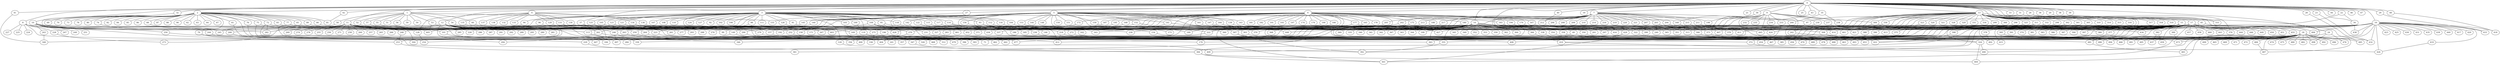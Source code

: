 
graph graphname {
    0 -- 1
0 -- 2
0 -- 3
0 -- 4
0 -- 5
0 -- 6
0 -- 7
0 -- 8
0 -- 9
0 -- 10
0 -- 11
0 -- 12
0 -- 13
0 -- 14
0 -- 15
0 -- 16
0 -- 17
0 -- 18
0 -- 19
0 -- 20
0 -- 21
0 -- 22
0 -- 23
0 -- 24
0 -- 25
0 -- 26
0 -- 27
0 -- 28
0 -- 29
0 -- 30
0 -- 31
0 -- 32
0 -- 33
0 -- 34
0 -- 35
0 -- 36
0 -- 37
0 -- 38
0 -- 39
0 -- 40
0 -- 41
0 -- 42
0 -- 43
0 -- 44
0 -- 45
0 -- 46
0 -- 47
0 -- 48
0 -- 49
0 -- 309
1 -- 50
1 -- 51
1 -- 52
1 -- 53
1 -- 54
1 -- 55
1 -- 56
1 -- 57
1 -- 58
1 -- 59
1 -- 60
1 -- 155
2 -- 61
2 -- 62
2 -- 63
2 -- 64
2 -- 65
2 -- 66
2 -- 67
2 -- 68
2 -- 69
2 -- 70
2 -- 71
2 -- 72
2 -- 73
2 -- 74
2 -- 75
2 -- 76
2 -- 77
2 -- 78
2 -- 79
2 -- 80
2 -- 81
2 -- 82
2 -- 83
2 -- 84
2 -- 85
2 -- 86
2 -- 87
2 -- 88
2 -- 89
2 -- 90
3 -- 91
3 -- 92
3 -- 93
3 -- 94
3 -- 95
3 -- 96
3 -- 97
3 -- 98
3 -- 99
3 -- 100
3 -- 101
3 -- 102
3 -- 103
3 -- 104
3 -- 105
3 -- 106
3 -- 107
3 -- 108
3 -- 109
3 -- 110
3 -- 111
3 -- 112
3 -- 113
3 -- 114
3 -- 115
3 -- 116
3 -- 117
3 -- 118
3 -- 119
3 -- 120
3 -- 121
3 -- 122
3 -- 123
3 -- 124
3 -- 125
3 -- 126
3 -- 127
3 -- 264
4 -- 128
4 -- 130
4 -- 131
4 -- 132
4 -- 133
4 -- 134
4 -- 129
4 -- 136
4 -- 137
4 -- 138
4 -- 135
5 -- 139
5 -- 140
5 -- 141
5 -- 142
5 -- 143
5 -- 144
5 -- 145
5 -- 146
5 -- 147
5 -- 148
5 -- 149
5 -- 150
5 -- 151
5 -- 152
5 -- 153
5 -- 154
5 -- 155
5 -- 156
5 -- 157
5 -- 158
5 -- 159
5 -- 160
5 -- 161
5 -- 162
5 -- 163
5 -- 164
5 -- 367
6 -- 165
6 -- 166
6 -- 167
6 -- 168
6 -- 169
6 -- 170
6 -- 171
6 -- 172
6 -- 173
6 -- 174
6 -- 175
6 -- 176
6 -- 177
6 -- 178
6 -- 179
6 -- 180
6 -- 181
6 -- 182
6 -- 183
6 -- 184
6 -- 185
6 -- 186
6 -- 187
6 -- 188
6 -- 189
6 -- 190
6 -- 191
6 -- 192
6 -- 193
6 -- 194
6 -- 195
6 -- 196
6 -- 197
7 -- 198
7 -- 199
7 -- 200
7 -- 201
7 -- 202
7 -- 203
7 -- 204
7 -- 205
7 -- 206
7 -- 207
7 -- 208
7 -- 209
7 -- 210
7 -- 211
7 -- 212
7 -- 213
7 -- 214
7 -- 215
7 -- 216
7 -- 217
7 -- 218
7 -- 219
7 -- 220
7 -- 221
7 -- 222
8 -- 224
8 -- 226
8 -- 227
8 -- 228
8 -- 229
8 -- 225
8 -- 223
9 -- 230
9 -- 231
9 -- 232
9 -- 233
9 -- 234
9 -- 235
9 -- 236
9 -- 237
9 -- 238
9 -- 239
9 -- 240
9 -- 241
9 -- 242
9 -- 445
10 -- 243
10 -- 244
10 -- 245
10 -- 246
10 -- 247
10 -- 248
10 -- 249
10 -- 250
10 -- 251
10 -- 252
10 -- 253
11 -- 256
11 -- 258
11 -- 259
11 -- 260
11 -- 261
11 -- 262
11 -- 257
11 -- 264
11 -- 265
11 -- 266
11 -- 267
11 -- 268
11 -- 269
11 -- 270
11 -- 271
11 -- 272
11 -- 273
11 -- 274
11 -- 275
11 -- 276
11 -- 277
11 -- 278
11 -- 263
11 -- 254
11 -- 255
11 -- 169
12 -- 288
12 -- 290
12 -- 291
12 -- 292
12 -- 293
12 -- 294
12 -- 289
12 -- 295
12 -- 279
12 -- 280
12 -- 281
12 -- 282
12 -- 283
12 -- 284
12 -- 285
12 -- 286
12 -- 287
12 -- 473
13 -- 296
13 -- 297
13 -- 298
13 -- 299
13 -- 300
13 -- 301
13 -- 302
13 -- 303
13 -- 304
13 -- 305
13 -- 306
13 -- 307
13 -- 308
13 -- 309
13 -- 310
13 -- 311
13 -- 312
13 -- 313
13 -- 314
13 -- 315
13 -- 316
13 -- 317
13 -- 318
13 -- 319
13 -- 320
13 -- 321
13 -- 322
13 -- 323
13 -- 324
13 -- 325
13 -- 326
13 -- 327
13 -- 328
13 -- 329
13 -- 330
13 -- 331
13 -- 332
13 -- 333
13 -- 334
14 -- 335
14 -- 336
14 -- 337
14 -- 338
14 -- 339
14 -- 340
14 -- 341
14 -- 342
14 -- 343
14 -- 344
14 -- 345
14 -- 346
14 -- 347
14 -- 348
14 -- 349
14 -- 350
14 -- 351
14 -- 352
14 -- 353
14 -- 354
14 -- 355
14 -- 356
14 -- 357
14 -- 358
14 -- 359
14 -- 360
14 -- 361
14 -- 362
14 -- 363
14 -- 364
14 -- 365
14 -- 366
14 -- 367
14 -- 368
14 -- 369
14 -- 370
14 -- 371
14 -- 201
15 -- 384
15 -- 386
15 -- 387
15 -- 388
15 -- 389
15 -- 390
15 -- 385
15 -- 392
15 -- 393
15 -- 394
15 -- 395
15 -- 396
15 -- 397
15 -- 398
15 -- 399
15 -- 400
15 -- 401
15 -- 402
15 -- 403
15 -- 404
15 -- 405
15 -- 406
15 -- 407
15 -- 408
15 -- 409
15 -- 410
15 -- 411
15 -- 412
15 -- 413
15 -- 414
15 -- 415
15 -- 416
15 -- 391
15 -- 372
15 -- 373
15 -- 374
15 -- 375
15 -- 376
15 -- 377
15 -- 378
15 -- 379
15 -- 380
15 -- 381
15 -- 382
15 -- 383
16 -- 417
16 -- 418
16 -- 419
16 -- 420
16 -- 421
16 -- 422
16 -- 423
16 -- 424
16 -- 425
16 -- 426
16 -- 427
16 -- 428
16 -- 429
16 -- 430
16 -- 431
16 -- 432
16 -- 433
16 -- 434
16 -- 435
16 -- 436
16 -- 437
16 -- 438
16 -- 439
16 -- 440
16 -- 406
17 -- 441
17 -- 442
17 -- 443
17 -- 444
17 -- 445
17 -- 446
17 -- 447
17 -- 448
17 -- 449
17 -- 450
17 -- 451
17 -- 452
17 -- 453
17 -- 454
17 -- 455
17 -- 456
17 -- 457
17 -- 458
17 -- 459
17 -- 460
17 -- 461
17 -- 367
18 -- 462
18 -- 463
18 -- 464
18 -- 465
18 -- 466
18 -- 467
18 -- 468
18 -- 469
18 -- 470
18 -- 471
18 -- 472
18 -- 473
18 -- 474
18 -- 475
18 -- 476
18 -- 477
18 -- 478
18 -- 479
18 -- 480
18 -- 481
18 -- 482
18 -- 483
18 -- 484
18 -- 485
18 -- 486
18 -- 487
18 -- 488
18 -- 489
18 -- 490
18 -- 491
18 -- 492
18 -- 493
18 -- 494
18 -- 495
18 -- 496
18 -- 497
18 -- 498
18 -- 499
18 -- 71
20 -- 333
22 -- 34
22 -- 272
23 -- 432
24 -- 179
24 -- 476
24 -- 498
26 -- 473
27 -- 229
28 -- 485
29 -- 433
30 -- 198
31 -- 376
31 -- 97
32 -- 268
34 -- 438
35 -- 238
35 -- 200
37 -- 403
37 -- 262
40 -- 212
41 -- 348
42 -- 81
43 -- 160
45 -- 487
45 -- 380
48 -- 418
49 -- 422
49 -- 363
52 -- 248
53 -- 404
53 -- 405
54 -- 196
55 -- 128
57 -- 304
58 -- 245
60 -- 307
61 -- 479
65 -- 327
66 -- 436
68 -- 405
72 -- 461
72 -- 481
72 -- 282
74 -- 282
75 -- 231
75 -- 477
76 -- 462
77 -- 113
79 -- 384
79 -- 497
83 -- 101
89 -- 452
91 -- 403
93 -- 222
93 -- 303
93 -- 162
94 -- 228
95 -- 337
95 -- 428
96 -- 254
97 -- 242
98 -- 412
98 -- 99
100 -- 119
101 -- 184
103 -- 468
104 -- 416
105 -- 293
109 -- 428
109 -- 262
109 -- 371
109 -- 239
111 -- 279
112 -- 360
113 -- 346
113 -- 241
113 -- 326
114 -- 146
114 -- 427
115 -- 236
116 -- 297
117 -- 236
117 -- 272
118 -- 498
119 -- 470
119 -- 312
120 -- 392
121 -- 157
122 -- 186
122 -- 185
123 -- 288
125 -- 184
126 -- 267
128 -- 254
129 -- 149
130 -- 171
131 -- 339
131 -- 192
134 -- 158
134 -- 218
135 -- 253
136 -- 448
139 -- 373
140 -- 263
141 -- 163
141 -- 370
142 -- 312
143 -- 421
145 -- 248
147 -- 399
149 -- 357
149 -- 229
152 -- 189
152 -- 290
153 -- 429
154 -- 478
156 -- 412
157 -- 442
159 -- 173
160 -- 466
161 -- 322
164 -- 445
164 -- 240
164 -- 189
165 -- 368
166 -- 252
167 -- 434
168 -- 276
169 -- 179
170 -- 424
172 -- 226
172 -- 259
175 -- 441
175 -- 275
177 -- 222
177 -- 199
177 -- 463
180 -- 453
183 -- 407
183 -- 306
183 -- 313
187 -- 261
188 -- 493
190 -- 223
194 -- 379
195 -- 277
196 -- 489
200 -- 437
202 -- 267
203 -- 240
203 -- 411
204 -- 411
205 -- 246
207 -- 399
211 -- 414
212 -- 297
213 -- 270
215 -- 308
217 -- 283
218 -- 456
218 -- 412
222 -- 284
223 -- 355
228 -- 273
229 -- 409
230 -- 242
231 -- 442
233 -- 454
234 -- 424
236 -- 363
237 -- 401
242 -- 324
243 -- 348
244 -- 468
244 -- 400
246 -- 339
246 -- 497
248 -- 253
250 -- 447
252 -- 467
253 -- 361
259 -- 336
262 -- 396
262 -- 294
263 -- 356
264 -- 393
268 -- 304
270 -- 404
272 -- 432
275 -- 454
279 -- 372
290 -- 347
296 -- 308
298 -- 413
302 -- 375
303 -- 408
306 -- 422
307 -- 488
307 -- 392
308 -- 491
309 -- 365
309 -- 380
311 -- 388
311 -- 421
322 -- 493
323 -- 355
324 -- 490
324 -- 464
325 -- 401
327 -- 477
330 -- 351
332 -- 390
338 -- 410
347 -- 384
350 -- 486
354 -- 385
355 -- 392
358 -- 422
366 -- 410
372 -- 426
373 -- 494
377 -- 481
378 -- 402
382 -- 459
382 -- 437
384 -- 441
384 -- 464
388 -- 453
389 -- 473
395 -- 495
395 -- 415
398 -- 422
410 -- 490
419 -- 426
429 -- 468
429 -- 441
481 -- 483
484 -- 487

}

